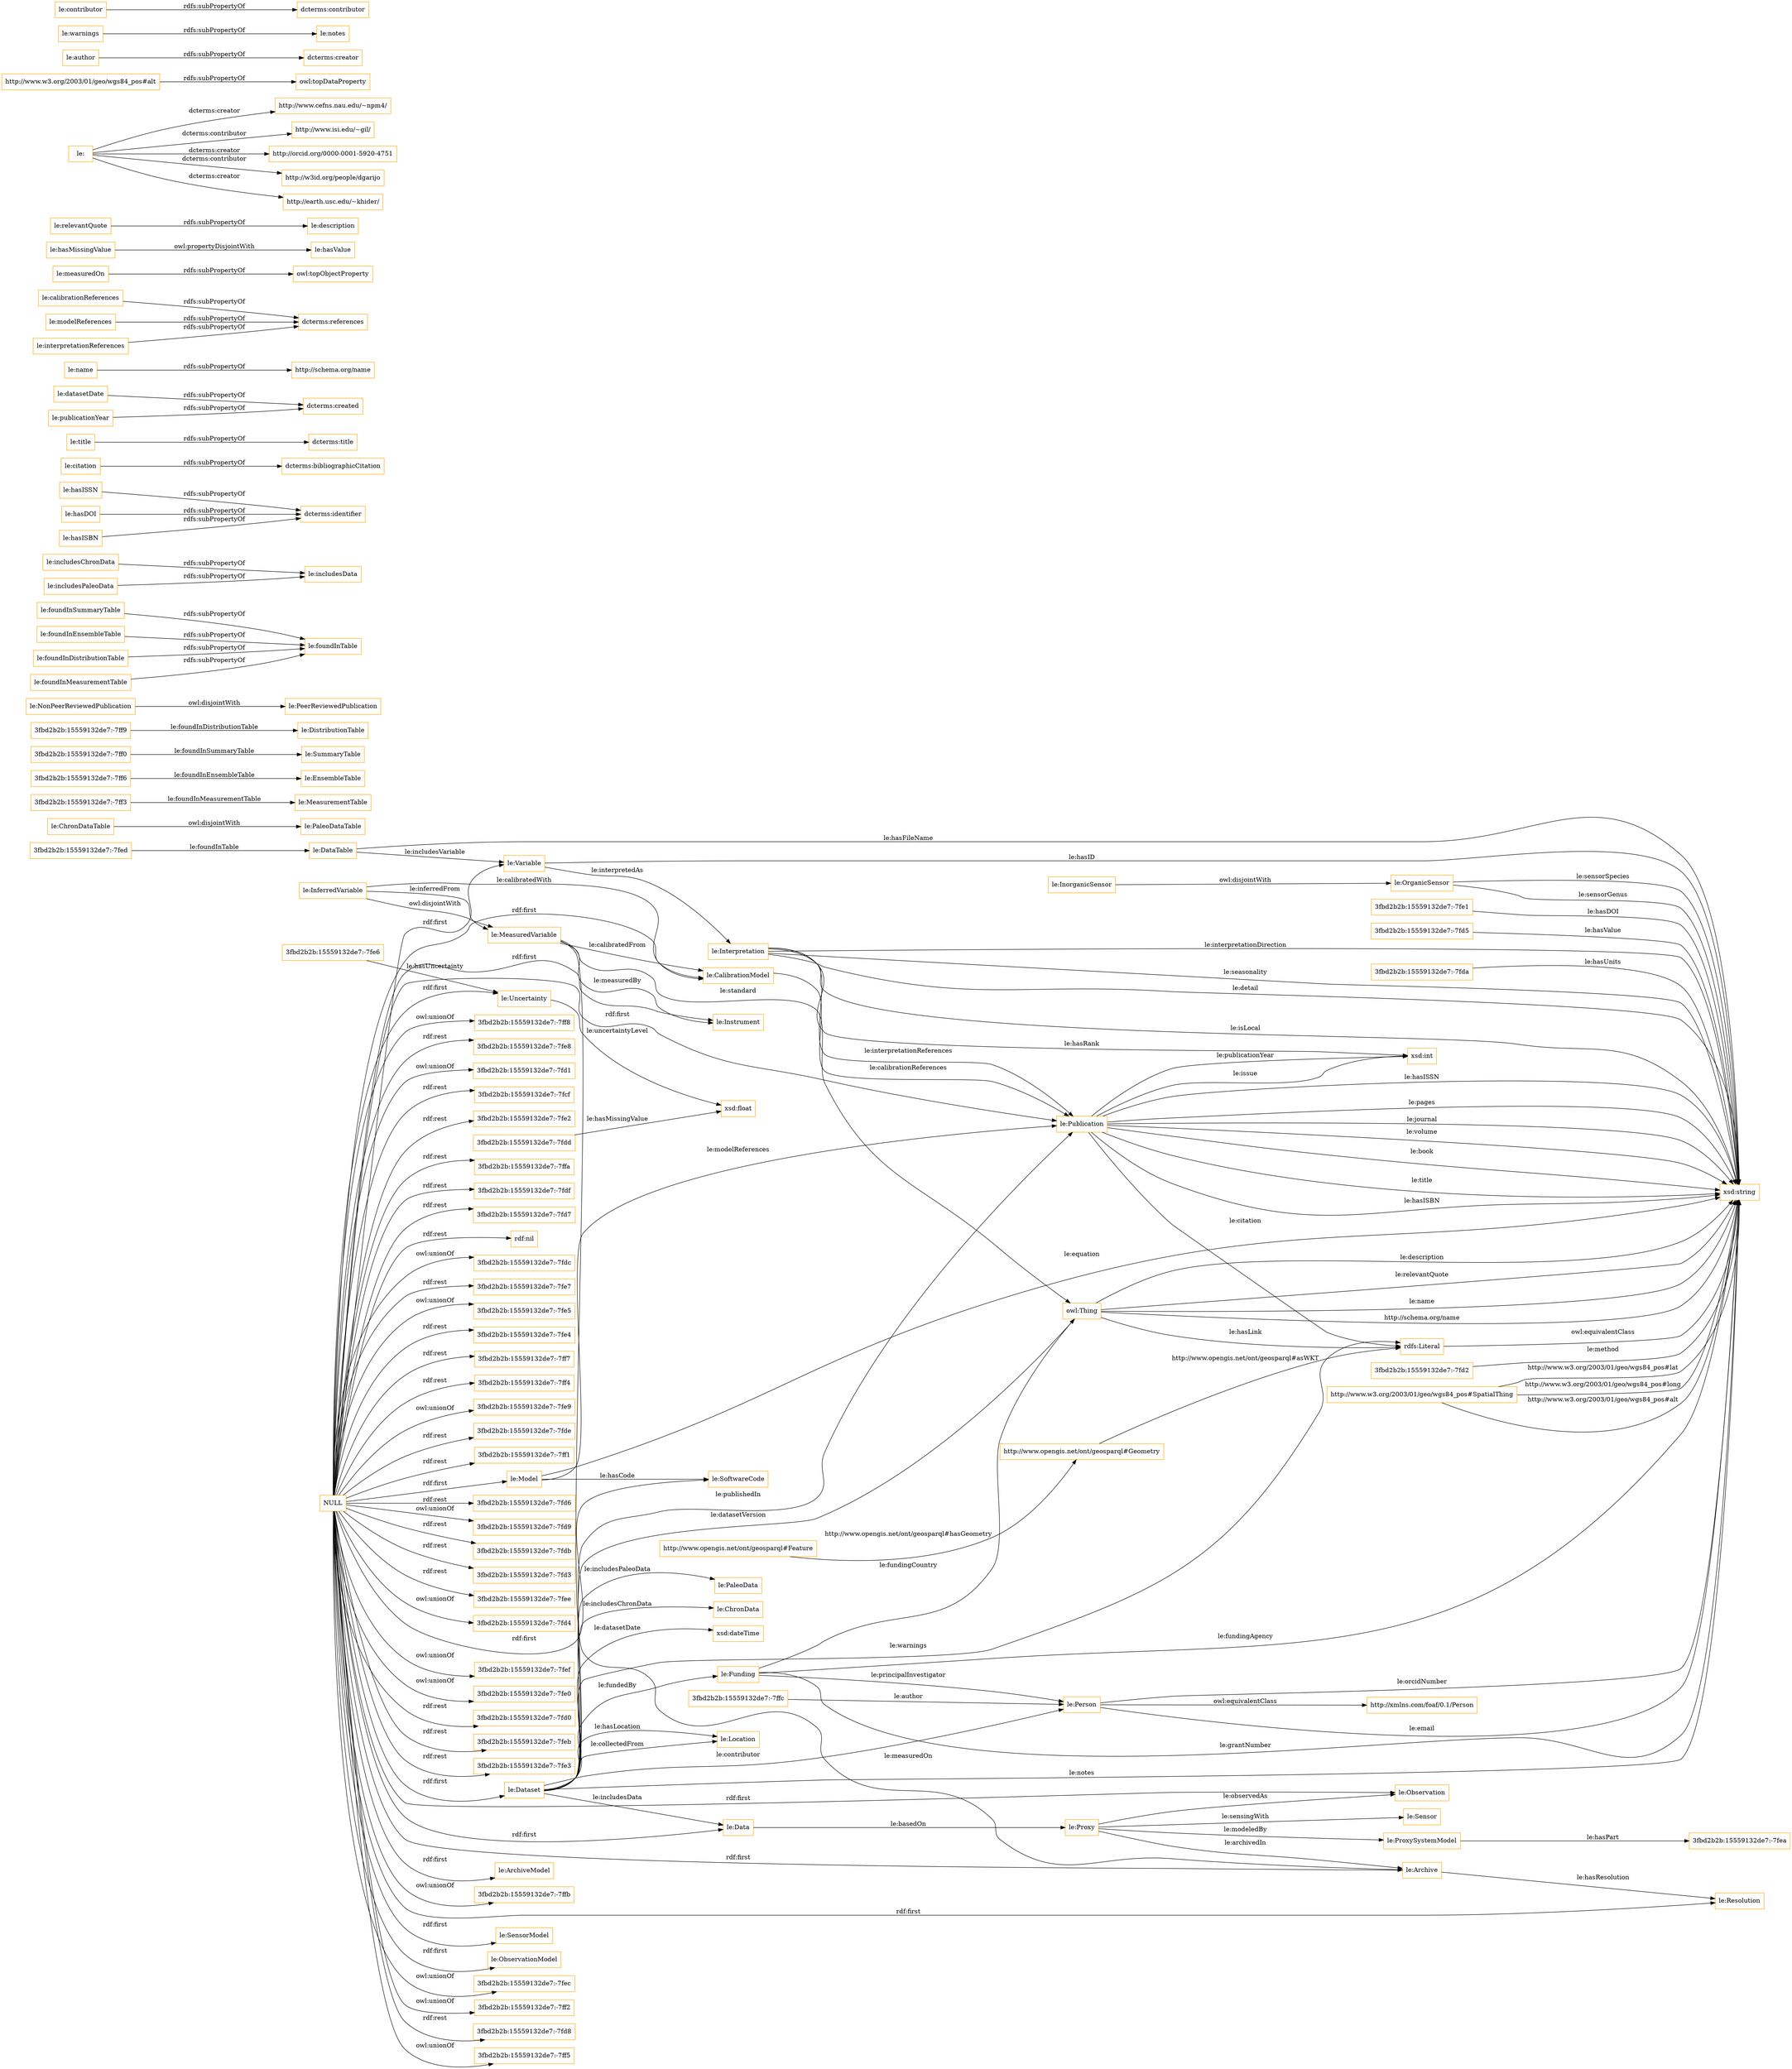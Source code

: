 digraph ar2dtool_diagram { 
rankdir=LR;
size="1501"
node [shape = rectangle, color="orange"]; "le:OrganicSensor" "le:Publication" "le:PaleoDataTable" "le:Instrument" "3fbd2b2b:15559132de7:-7ffc" "3fbd2b2b:15559132de7:-7ff3" "le:EnsembleTable" "3fbd2b2b:15559132de7:-7fd2" "le:Location" "le:ProxySystemModel" "le:InorganicSensor" "3fbd2b2b:15559132de7:-7fea" "le:PaleoData" "le:DataTable" "le:Funding" "le:Resolution" "3fbd2b2b:15559132de7:-7ff0" "3fbd2b2b:15559132de7:-7ff9" "le:ChronDataTable" "3fbd2b2b:15559132de7:-7fdd" "http://xmlns.com/foaf/0.1/Person" "le:PeerReviewedPublication" "le:ChronData" "le:MeasuredVariable" "http://www.opengis.net/ont/geosparql#Geometry" "le:ArchiveModel" "3fbd2b2b:15559132de7:-7ff6" "le:Uncertainty" "le:SoftwareCode" "http://www.w3.org/2003/01/geo/wgs84_pos#SpatialThing" "le:Interpretation" "le:MeasurementTable" "le:SensorModel" "le:SummaryTable" "le:Data" "le:Proxy" "le:DistributionTable" "le:Variable" "le:Model" "3fbd2b2b:15559132de7:-7fe1" "le:ObservationModel" "le:CalibrationModel" "http://www.opengis.net/ont/geosparql#Feature" "le:Dataset" "le:Archive" "3fbd2b2b:15559132de7:-7fd5" "3fbd2b2b:15559132de7:-7fda" "le:Sensor" "3fbd2b2b:15559132de7:-7fed" "le:Person" "le:InferredVariable" "le:NonPeerReviewedPublication" "3fbd2b2b:15559132de7:-7fe6" "le:Observation" ; /*classes style*/
	"le:foundInSummaryTable" -> "le:foundInTable" [ label = "rdfs:subPropertyOf" ];
	"le:includesChronData" -> "le:includesData" [ label = "rdfs:subPropertyOf" ];
	"le:foundInEnsembleTable" -> "le:foundInTable" [ label = "rdfs:subPropertyOf" ];
	"le:hasISSN" -> "dcterms:identifier" [ label = "rdfs:subPropertyOf" ];
	"le:InorganicSensor" -> "le:OrganicSensor" [ label = "owl:disjointWith" ];
	"le:foundInDistributionTable" -> "le:foundInTable" [ label = "rdfs:subPropertyOf" ];
	"le:foundInMeasurementTable" -> "le:foundInTable" [ label = "rdfs:subPropertyOf" ];
	"le:citation" -> "dcterms:bibliographicCitation" [ label = "rdfs:subPropertyOf" ];
	"le:title" -> "dcterms:title" [ label = "rdfs:subPropertyOf" ];
	"le:datasetDate" -> "dcterms:created" [ label = "rdfs:subPropertyOf" ];
	"le:name" -> "http://schema.org/name" [ label = "rdfs:subPropertyOf" ];
	"le:calibrationReferences" -> "dcterms:references" [ label = "rdfs:subPropertyOf" ];
	"le:hasDOI" -> "dcterms:identifier" [ label = "rdfs:subPropertyOf" ];
	"le:ChronDataTable" -> "le:PaleoDataTable" [ label = "owl:disjointWith" ];
	"NULL" -> "le:Model" [ label = "rdf:first" ];
	"NULL" -> "3fbd2b2b:15559132de7:-7fec" [ label = "owl:unionOf" ];
	"NULL" -> "3fbd2b2b:15559132de7:-7ff2" [ label = "owl:unionOf" ];
	"NULL" -> "3fbd2b2b:15559132de7:-7fd8" [ label = "rdf:rest" ];
	"NULL" -> "3fbd2b2b:15559132de7:-7ff5" [ label = "owl:unionOf" ];
	"NULL" -> "3fbd2b2b:15559132de7:-7ff8" [ label = "owl:unionOf" ];
	"NULL" -> "le:Data" [ label = "rdf:first" ];
	"NULL" -> "3fbd2b2b:15559132de7:-7fe8" [ label = "rdf:rest" ];
	"NULL" -> "3fbd2b2b:15559132de7:-7fd1" [ label = "owl:unionOf" ];
	"NULL" -> "le:SoftwareCode" [ label = "rdf:first" ];
	"NULL" -> "3fbd2b2b:15559132de7:-7fcf" [ label = "rdf:rest" ];
	"NULL" -> "3fbd2b2b:15559132de7:-7fe2" [ label = "rdf:rest" ];
	"NULL" -> "le:CalibrationModel" [ label = "rdf:first" ];
	"NULL" -> "le:Uncertainty" [ label = "rdf:first" ];
	"NULL" -> "3fbd2b2b:15559132de7:-7ffa" [ label = "rdf:rest" ];
	"NULL" -> "le:Archive" [ label = "rdf:first" ];
	"NULL" -> "3fbd2b2b:15559132de7:-7fdf" [ label = "rdf:rest" ];
	"NULL" -> "3fbd2b2b:15559132de7:-7fd7" [ label = "rdf:rest" ];
	"NULL" -> "rdf:nil" [ label = "rdf:rest" ];
	"NULL" -> "3fbd2b2b:15559132de7:-7fdc" [ label = "owl:unionOf" ];
	"NULL" -> "le:Instrument" [ label = "rdf:first" ];
	"NULL" -> "3fbd2b2b:15559132de7:-7fe7" [ label = "rdf:rest" ];
	"NULL" -> "le:ArchiveModel" [ label = "rdf:first" ];
	"NULL" -> "3fbd2b2b:15559132de7:-7fe5" [ label = "owl:unionOf" ];
	"NULL" -> "le:Resolution" [ label = "rdf:first" ];
	"NULL" -> "3fbd2b2b:15559132de7:-7fe4" [ label = "rdf:rest" ];
	"NULL" -> "le:ObservationModel" [ label = "rdf:first" ];
	"NULL" -> "3fbd2b2b:15559132de7:-7ff7" [ label = "rdf:rest" ];
	"NULL" -> "3fbd2b2b:15559132de7:-7ff4" [ label = "rdf:rest" ];
	"NULL" -> "le:Variable" [ label = "rdf:first" ];
	"NULL" -> "3fbd2b2b:15559132de7:-7fe9" [ label = "owl:unionOf" ];
	"NULL" -> "le:Dataset" [ label = "rdf:first" ];
	"NULL" -> "3fbd2b2b:15559132de7:-7fde" [ label = "rdf:rest" ];
	"NULL" -> "3fbd2b2b:15559132de7:-7ff1" [ label = "rdf:rest" ];
	"NULL" -> "3fbd2b2b:15559132de7:-7fd6" [ label = "rdf:rest" ];
	"NULL" -> "3fbd2b2b:15559132de7:-7fd9" [ label = "owl:unionOf" ];
	"NULL" -> "le:Observation" [ label = "rdf:first" ];
	"NULL" -> "3fbd2b2b:15559132de7:-7fdb" [ label = "rdf:rest" ];
	"NULL" -> "le:SensorModel" [ label = "rdf:first" ];
	"NULL" -> "3fbd2b2b:15559132de7:-7fd3" [ label = "rdf:rest" ];
	"NULL" -> "3fbd2b2b:15559132de7:-7fee" [ label = "rdf:rest" ];
	"NULL" -> "3fbd2b2b:15559132de7:-7fd4" [ label = "owl:unionOf" ];
	"NULL" -> "3fbd2b2b:15559132de7:-7fef" [ label = "owl:unionOf" ];
	"NULL" -> "le:Publication" [ label = "rdf:first" ];
	"NULL" -> "3fbd2b2b:15559132de7:-7fe0" [ label = "owl:unionOf" ];
	"NULL" -> "3fbd2b2b:15559132de7:-7fd0" [ label = "rdf:rest" ];
	"NULL" -> "3fbd2b2b:15559132de7:-7feb" [ label = "rdf:rest" ];
	"NULL" -> "3fbd2b2b:15559132de7:-7fe3" [ label = "rdf:rest" ];
	"NULL" -> "3fbd2b2b:15559132de7:-7ffb" [ label = "owl:unionOf" ];
	"le:measuredOn" -> "owl:topObjectProperty" [ label = "rdfs:subPropertyOf" ];
	"le:hasMissingValue" -> "le:hasValue" [ label = "owl:propertyDisjointWith" ];
	"le:relevantQuote" -> "le:description" [ label = "rdfs:subPropertyOf" ];
	"le:" -> "http://www.cefns.nau.edu/~npm4/" [ label = "dcterms:creator" ];
	"le:" -> "http://www.isi.edu/~gil/" [ label = "dcterms:contributor" ];
	"le:" -> "http://orcid.org/0000-0001-5920-4751" [ label = "dcterms:creator" ];
	"le:" -> "http://w3id.org/people/dgarijo" [ label = "dcterms:contributor" ];
	"le:" -> "http://earth.usc.edu/~khider/" [ label = "dcterms:creator" ];
	"http://www.w3.org/2003/01/geo/wgs84_pos#alt" -> "owl:topDataProperty" [ label = "rdfs:subPropertyOf" ];
	"le:author" -> "dcterms:creator" [ label = "rdfs:subPropertyOf" ];
	"le:warnings" -> "le:notes" [ label = "rdfs:subPropertyOf" ];
	"le:modelReferences" -> "dcterms:references" [ label = "rdfs:subPropertyOf" ];
	"le:includesPaleoData" -> "le:includesData" [ label = "rdfs:subPropertyOf" ];
	"le:hasISBN" -> "dcterms:identifier" [ label = "rdfs:subPropertyOf" ];
	"le:NonPeerReviewedPublication" -> "le:PeerReviewedPublication" [ label = "owl:disjointWith" ];
	"rdfs:Literal" -> "xsd:string" [ label = "owl:equivalentClass" ];
	"le:publicationYear" -> "dcterms:created" [ label = "rdfs:subPropertyOf" ];
	"le:contributor" -> "dcterms:contributor" [ label = "rdfs:subPropertyOf" ];
	"le:InferredVariable" -> "le:MeasuredVariable" [ label = "owl:disjointWith" ];
	"le:interpretationReferences" -> "dcterms:references" [ label = "rdfs:subPropertyOf" ];
	"le:Person" -> "http://xmlns.com/foaf/0.1/Person" [ label = "owl:equivalentClass" ];
	"le:Interpretation" -> "xsd:string" [ label = "le:interpretationDirection" ];
	"3fbd2b2b:15559132de7:-7fdd" -> "xsd:float" [ label = "le:hasMissingValue" ];
	"le:Funding" -> "owl:Thing" [ label = "le:fundingCountry" ];
	"3fbd2b2b:15559132de7:-7fd5" -> "xsd:string" [ label = "le:hasValue" ];
	"3fbd2b2b:15559132de7:-7fd2" -> "xsd:string" [ label = "le:method" ];
	"http://www.opengis.net/ont/geosparql#Geometry" -> "rdfs:Literal" [ label = "http://www.opengis.net/ont/geosparql#asWKT" ];
	"le:OrganicSensor" -> "xsd:string" [ label = "le:sensorGenus" ];
	"le:Interpretation" -> "xsd:string" [ label = "le:seasonality" ];
	"le:MeasuredVariable" -> "owl:Thing" [ label = "le:standard" ];
	"le:Dataset" -> "xsd:string" [ label = "le:notes" ];
	"le:Interpretation" -> "le:Publication" [ label = "le:interpretationReferences" ];
	"le:Publication" -> "xsd:string" [ label = "le:hasISSN" ];
	"le:Publication" -> "xsd:int" [ label = "le:publicationYear" ];
	"le:OrganicSensor" -> "xsd:string" [ label = "le:sensorSpecies" ];
	"le:Funding" -> "le:Person" [ label = "le:principalInvestigator" ];
	"le:MeasuredVariable" -> "le:Archive" [ label = "le:measuredOn" ];
	"le:Publication" -> "xsd:string" [ label = "le:pages" ];
	"le:Proxy" -> "le:Observation" [ label = "le:observedAs" ];
	"le:InferredVariable" -> "le:MeasuredVariable" [ label = "le:inferredFrom" ];
	"owl:Thing" -> "xsd:string" [ label = "le:name" ];
	"le:CalibrationModel" -> "le:Publication" [ label = "le:calibrationReferences" ];
	"le:DataTable" -> "le:Variable" [ label = "le:includesVariable" ];
	"le:Publication" -> "rdfs:Literal" [ label = "le:citation" ];
	"le:Dataset" -> "rdfs:Literal" [ label = "le:warnings" ];
	"le:Person" -> "xsd:string" [ label = "le:email" ];
	"le:Funding" -> "xsd:string" [ label = "le:fundingAgency" ];
	"le:Model" -> "le:Publication" [ label = "le:modelReferences" ];
	"owl:Thing" -> "rdfs:Literal" [ label = "le:hasLink" ];
	"le:Proxy" -> "le:Archive" [ label = "le:archivedIn" ];
	"le:Dataset" -> "le:Data" [ label = "le:includesData" ];
	"http://www.w3.org/2003/01/geo/wgs84_pos#SpatialThing" -> "xsd:string" [ label = "http://www.w3.org/2003/01/geo/wgs84_pos#lat" ];
	"3fbd2b2b:15559132de7:-7ff3" -> "le:MeasurementTable" [ label = "le:foundInMeasurementTable" ];
	"le:Publication" -> "xsd:int" [ label = "le:issue" ];
	"le:InferredVariable" -> "le:CalibrationModel" [ label = "le:calibratedWith" ];
	"le:Publication" -> "xsd:string" [ label = "le:journal" ];
	"le:DataTable" -> "xsd:string" [ label = "le:hasFileName" ];
	"3fbd2b2b:15559132de7:-7fe1" -> "xsd:string" [ label = "le:hasDOI" ];
	"le:Publication" -> "xsd:string" [ label = "le:volume" ];
	"le:Dataset" -> "le:Funding" [ label = "le:fundedBy" ];
	"le:Variable" -> "xsd:string" [ label = "le:hasID" ];
	"le:Publication" -> "xsd:string" [ label = "le:book" ];
	"owl:Thing" -> "xsd:string" [ label = "http://schema.org/name" ];
	"le:Dataset" -> "le:ChronData" [ label = "le:includesChronData" ];
	"http://www.opengis.net/ont/geosparql#Feature" -> "http://www.opengis.net/ont/geosparql#Geometry" [ label = "http://www.opengis.net/ont/geosparql#hasGeometry" ];
	"3fbd2b2b:15559132de7:-7fe6" -> "le:Uncertainty" [ label = "le:hasUncertainty" ];
	"le:Proxy" -> "le:ProxySystemModel" [ label = "le:modeledBy" ];
	"le:Publication" -> "xsd:string" [ label = "le:title" ];
	"owl:Thing" -> "xsd:string" [ label = "le:description" ];
	"3fbd2b2b:15559132de7:-7fda" -> "xsd:string" [ label = "le:hasUnits" ];
	"http://www.w3.org/2003/01/geo/wgs84_pos#SpatialThing" -> "xsd:string" [ label = "http://www.w3.org/2003/01/geo/wgs84_pos#long" ];
	"http://www.w3.org/2003/01/geo/wgs84_pos#SpatialThing" -> "xsd:string" [ label = "http://www.w3.org/2003/01/geo/wgs84_pos#alt" ];
	"le:Variable" -> "le:Interpretation" [ label = "le:interpretedAs" ];
	"le:Dataset" -> "le:Publication" [ label = "le:publishedIn" ];
	"le:Person" -> "xsd:string" [ label = "le:orcidNumber" ];
	"3fbd2b2b:15559132de7:-7fed" -> "le:DataTable" [ label = "le:foundInTable" ];
	"le:MeasuredVariable" -> "le:Instrument" [ label = "le:measuredBy" ];
	"le:Dataset" -> "le:Location" [ label = "le:collectedFrom" ];
	"owl:Thing" -> "xsd:string" [ label = "le:relevantQuote" ];
	"3fbd2b2b:15559132de7:-7ff0" -> "le:SummaryTable" [ label = "le:foundInSummaryTable" ];
	"le:Interpretation" -> "xsd:string" [ label = "le:detail" ];
	"le:Dataset" -> "le:Person" [ label = "le:contributor" ];
	"le:Interpretation" -> "xsd:int" [ label = "le:hasRank" ];
	"le:Dataset" -> "le:Location" [ label = "le:hasLocation" ];
	"le:Proxy" -> "le:Sensor" [ label = "le:sensingWith" ];
	"le:Dataset" -> "owl:Thing" [ label = "le:datasetVersion" ];
	"le:Data" -> "le:Proxy" [ label = "le:basedOn" ];
	"le:Publication" -> "xsd:string" [ label = "le:hasISBN" ];
	"3fbd2b2b:15559132de7:-7ff9" -> "le:DistributionTable" [ label = "le:foundInDistributionTable" ];
	"le:ProxySystemModel" -> "3fbd2b2b:15559132de7:-7fea" [ label = "le:hasPart" ];
	"le:Interpretation" -> "xsd:string" [ label = "le:isLocal" ];
	"le:Archive" -> "le:Resolution" [ label = "le:hasResolution" ];
	"le:Funding" -> "xsd:string" [ label = "le:grantNumber" ];
	"le:Uncertainty" -> "xsd:float" [ label = "le:uncertaintyLevel" ];
	"3fbd2b2b:15559132de7:-7ffc" -> "le:Person" [ label = "le:author" ];
	"3fbd2b2b:15559132de7:-7ff6" -> "le:EnsembleTable" [ label = "le:foundInEnsembleTable" ];
	"le:Model" -> "xsd:string" [ label = "le:equation" ];
	"le:MeasuredVariable" -> "le:CalibrationModel" [ label = "le:calibratedFrom" ];
	"le:Dataset" -> "le:PaleoData" [ label = "le:includesPaleoData" ];
	"le:Model" -> "le:SoftwareCode" [ label = "le:hasCode" ];
	"le:Dataset" -> "xsd:dateTime" [ label = "le:datasetDate" ];

}
